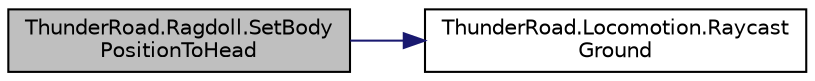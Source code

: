 digraph "ThunderRoad.Ragdoll.SetBodyPositionToHead"
{
 // LATEX_PDF_SIZE
  edge [fontname="Helvetica",fontsize="10",labelfontname="Helvetica",labelfontsize="10"];
  node [fontname="Helvetica",fontsize="10",shape=record];
  rankdir="LR";
  Node1 [label="ThunderRoad.Ragdoll.SetBody\lPositionToHead",height=0.2,width=0.4,color="black", fillcolor="grey75", style="filled", fontcolor="black",tooltip="Sets the body position to head."];
  Node1 -> Node2 [color="midnightblue",fontsize="10",style="solid",fontname="Helvetica"];
  Node2 [label="ThunderRoad.Locomotion.Raycast\lGround",height=0.2,width=0.4,color="black", fillcolor="white", style="filled",URL="$class_thunder_road_1_1_locomotion.html#affa6233acff850881bff7b54f94dc1ba",tooltip="Raycasts the ground."];
}
